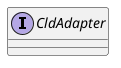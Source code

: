 /'
 '  UML include file for  CldAdapter interface
 '/

@startuml
interface CldAdapter {
!ifdef SHOW_CONTENT
    #{abstract} bool satisfied
    -- signals --
    +void request_object (string id)
    ----
    +{abstract} void offer_cld_object (Object object)
    +virtual async void nap (uint interval, int priority)
    #{abstract} async void request_data ()
!endif
}
@enduml

